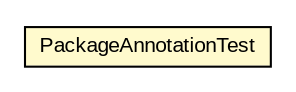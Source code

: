 #!/usr/local/bin/dot
#
# Class diagram 
# Generated by UMLGraph version 5.1 (http://www.umlgraph.org/)
#

digraph G {
	edge [fontname="arial",fontsize=10,labelfontname="arial",labelfontsize=10];
	node [fontname="arial",fontsize=10,shape=plaintext];
	nodesep=0.25;
	ranksep=0.5;
	// com.helger.jcodemodel.tests.PackageAnnotationTest
	c112 [label=<<table title="com.helger.jcodemodel.tests.PackageAnnotationTest" border="0" cellborder="1" cellspacing="0" cellpadding="2" port="p" bgcolor="lemonChiffon" href="./PackageAnnotationTest.html">
		<tr><td><table border="0" cellspacing="0" cellpadding="1">
<tr><td align="center" balign="center"> PackageAnnotationTest </td></tr>
		</table></td></tr>
		</table>>, fontname="arial", fontcolor="black", fontsize=10.0];
}

